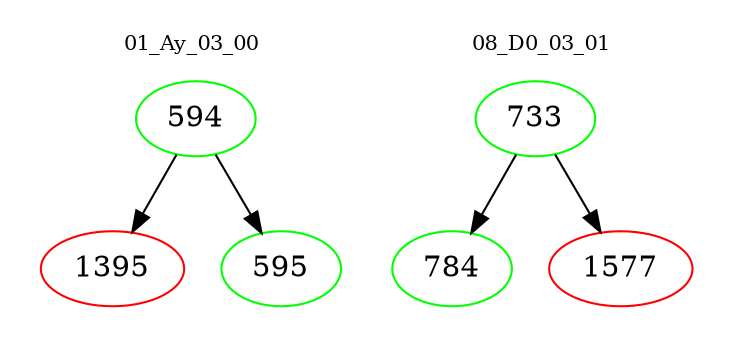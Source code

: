 digraph{
subgraph cluster_0 {
color = white
label = "01_Ay_03_00";
fontsize=10;
T0_594 [label="594", color="green"]
T0_594 -> T0_1395 [color="black"]
T0_1395 [label="1395", color="red"]
T0_594 -> T0_595 [color="black"]
T0_595 [label="595", color="green"]
}
subgraph cluster_1 {
color = white
label = "08_D0_03_01";
fontsize=10;
T1_733 [label="733", color="green"]
T1_733 -> T1_784 [color="black"]
T1_784 [label="784", color="green"]
T1_733 -> T1_1577 [color="black"]
T1_1577 [label="1577", color="red"]
}
}
